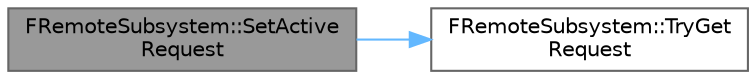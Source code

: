 digraph "FRemoteSubsystem::SetActiveRequest"
{
 // INTERACTIVE_SVG=YES
 // LATEX_PDF_SIZE
  bgcolor="transparent";
  edge [fontname=Helvetica,fontsize=10,labelfontname=Helvetica,labelfontsize=10];
  node [fontname=Helvetica,fontsize=10,shape=box,height=0.2,width=0.4];
  rankdir="LR";
  Node1 [id="Node000001",label="FRemoteSubsystem::SetActive\lRequest",height=0.2,width=0.4,color="gray40", fillcolor="grey60", style="filled", fontcolor="black",tooltip=" "];
  Node1 -> Node2 [id="edge1_Node000001_Node000002",color="steelblue1",style="solid",tooltip=" "];
  Node2 [id="Node000002",label="FRemoteSubsystem::TryGet\lRequest",height=0.2,width=0.4,color="grey40", fillcolor="white", style="filled",URL="$df/d31/classFRemoteSubsystem.html#a8ca41a57c1a71934b0dd459ad05bc81f",tooltip=" "];
}
